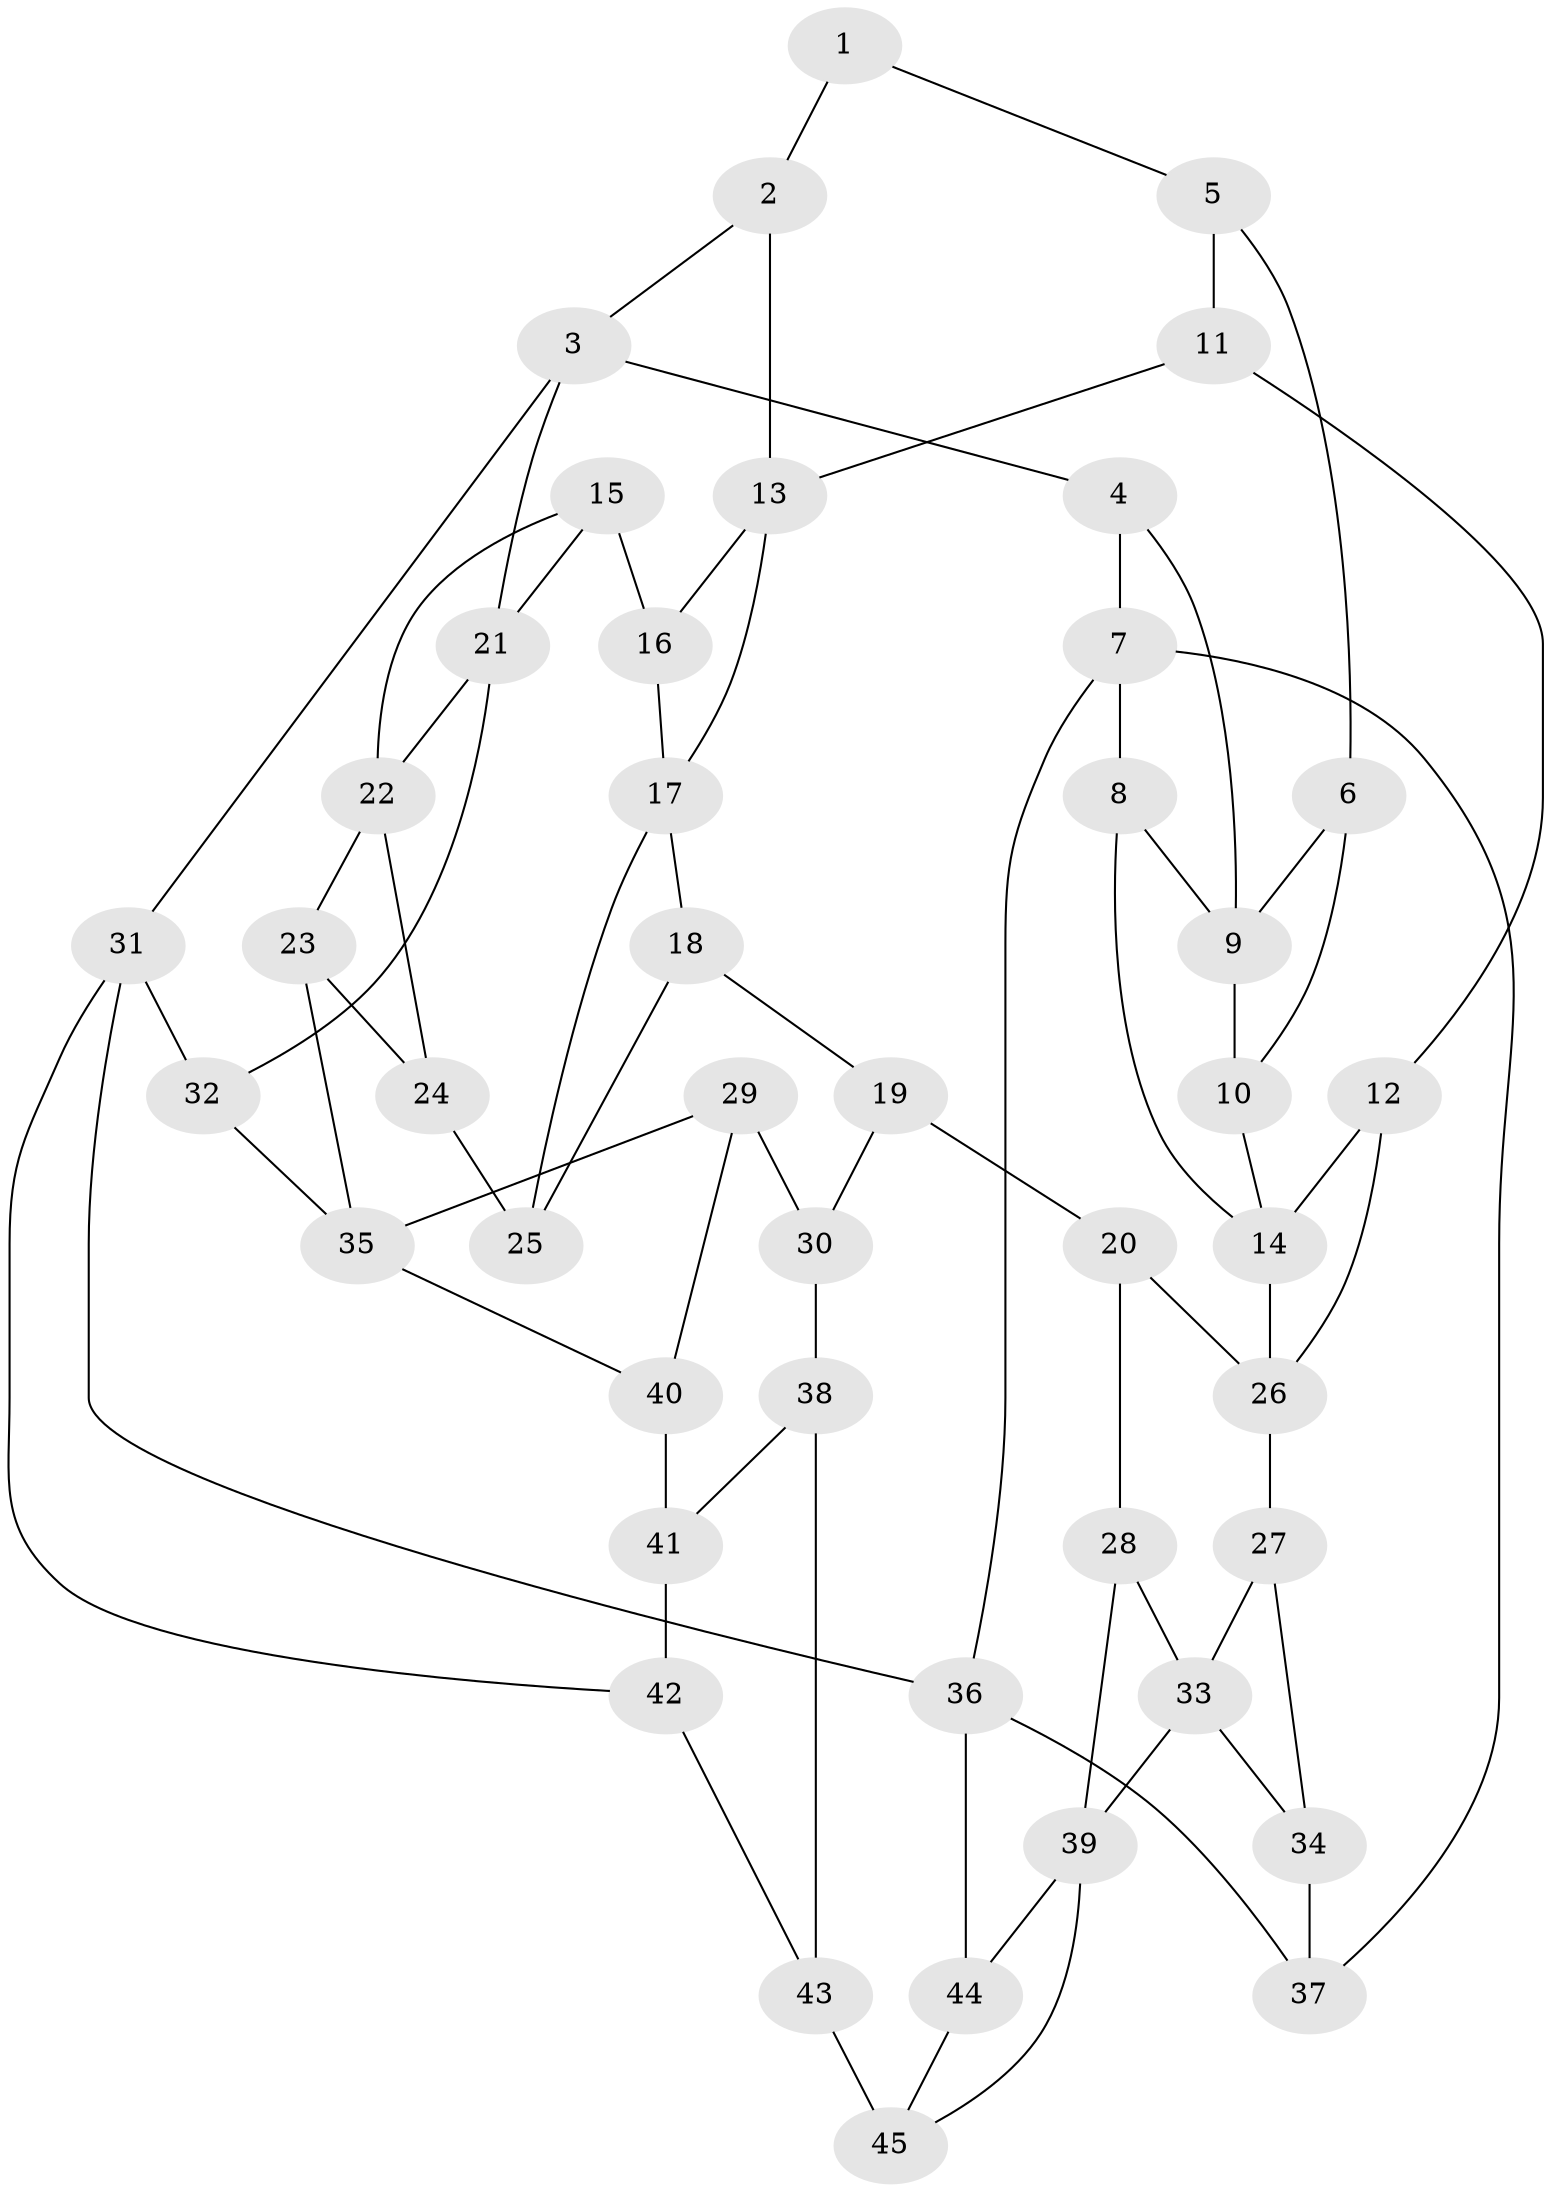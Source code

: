 // original degree distribution, {3: 0.031746031746031744, 5: 0.5714285714285714, 4: 0.2222222222222222, 6: 0.1746031746031746}
// Generated by graph-tools (version 1.1) at 2025/38/03/04/25 23:38:20]
// undirected, 45 vertices, 74 edges
graph export_dot {
  node [color=gray90,style=filled];
  1;
  2;
  3;
  4;
  5;
  6;
  7;
  8;
  9;
  10;
  11;
  12;
  13;
  14;
  15;
  16;
  17;
  18;
  19;
  20;
  21;
  22;
  23;
  24;
  25;
  26;
  27;
  28;
  29;
  30;
  31;
  32;
  33;
  34;
  35;
  36;
  37;
  38;
  39;
  40;
  41;
  42;
  43;
  44;
  45;
  1 -- 2 [weight=1.0];
  1 -- 5 [weight=1.0];
  2 -- 3 [weight=1.0];
  2 -- 13 [weight=1.0];
  3 -- 4 [weight=1.0];
  3 -- 21 [weight=1.0];
  3 -- 31 [weight=1.0];
  4 -- 7 [weight=1.0];
  4 -- 9 [weight=1.0];
  5 -- 6 [weight=1.0];
  5 -- 11 [weight=1.0];
  6 -- 9 [weight=1.0];
  6 -- 10 [weight=1.0];
  7 -- 8 [weight=1.0];
  7 -- 36 [weight=1.0];
  7 -- 37 [weight=1.0];
  8 -- 9 [weight=1.0];
  8 -- 14 [weight=1.0];
  9 -- 10 [weight=1.0];
  10 -- 14 [weight=1.0];
  11 -- 12 [weight=1.0];
  11 -- 13 [weight=1.0];
  12 -- 14 [weight=1.0];
  12 -- 26 [weight=1.0];
  13 -- 16 [weight=1.0];
  13 -- 17 [weight=1.0];
  14 -- 26 [weight=1.0];
  15 -- 16 [weight=1.0];
  15 -- 21 [weight=1.0];
  15 -- 22 [weight=1.0];
  16 -- 17 [weight=1.0];
  17 -- 18 [weight=1.0];
  17 -- 25 [weight=1.0];
  18 -- 19 [weight=1.0];
  18 -- 25 [weight=1.0];
  19 -- 20 [weight=1.0];
  19 -- 30 [weight=1.0];
  20 -- 26 [weight=1.0];
  20 -- 28 [weight=1.0];
  21 -- 22 [weight=1.0];
  21 -- 32 [weight=1.0];
  22 -- 23 [weight=1.0];
  22 -- 24 [weight=1.0];
  23 -- 24 [weight=1.0];
  23 -- 35 [weight=1.0];
  24 -- 25 [weight=2.0];
  26 -- 27 [weight=1.0];
  27 -- 33 [weight=1.0];
  27 -- 34 [weight=1.0];
  28 -- 33 [weight=1.0];
  28 -- 39 [weight=1.0];
  29 -- 30 [weight=1.0];
  29 -- 35 [weight=1.0];
  29 -- 40 [weight=1.0];
  30 -- 38 [weight=1.0];
  31 -- 32 [weight=1.0];
  31 -- 36 [weight=1.0];
  31 -- 42 [weight=1.0];
  32 -- 35 [weight=1.0];
  33 -- 34 [weight=1.0];
  33 -- 39 [weight=1.0];
  34 -- 37 [weight=2.0];
  35 -- 40 [weight=1.0];
  36 -- 37 [weight=1.0];
  36 -- 44 [weight=1.0];
  38 -- 41 [weight=1.0];
  38 -- 43 [weight=1.0];
  39 -- 44 [weight=1.0];
  39 -- 45 [weight=1.0];
  40 -- 41 [weight=2.0];
  41 -- 42 [weight=1.0];
  42 -- 43 [weight=1.0];
  43 -- 45 [weight=2.0];
  44 -- 45 [weight=1.0];
}
